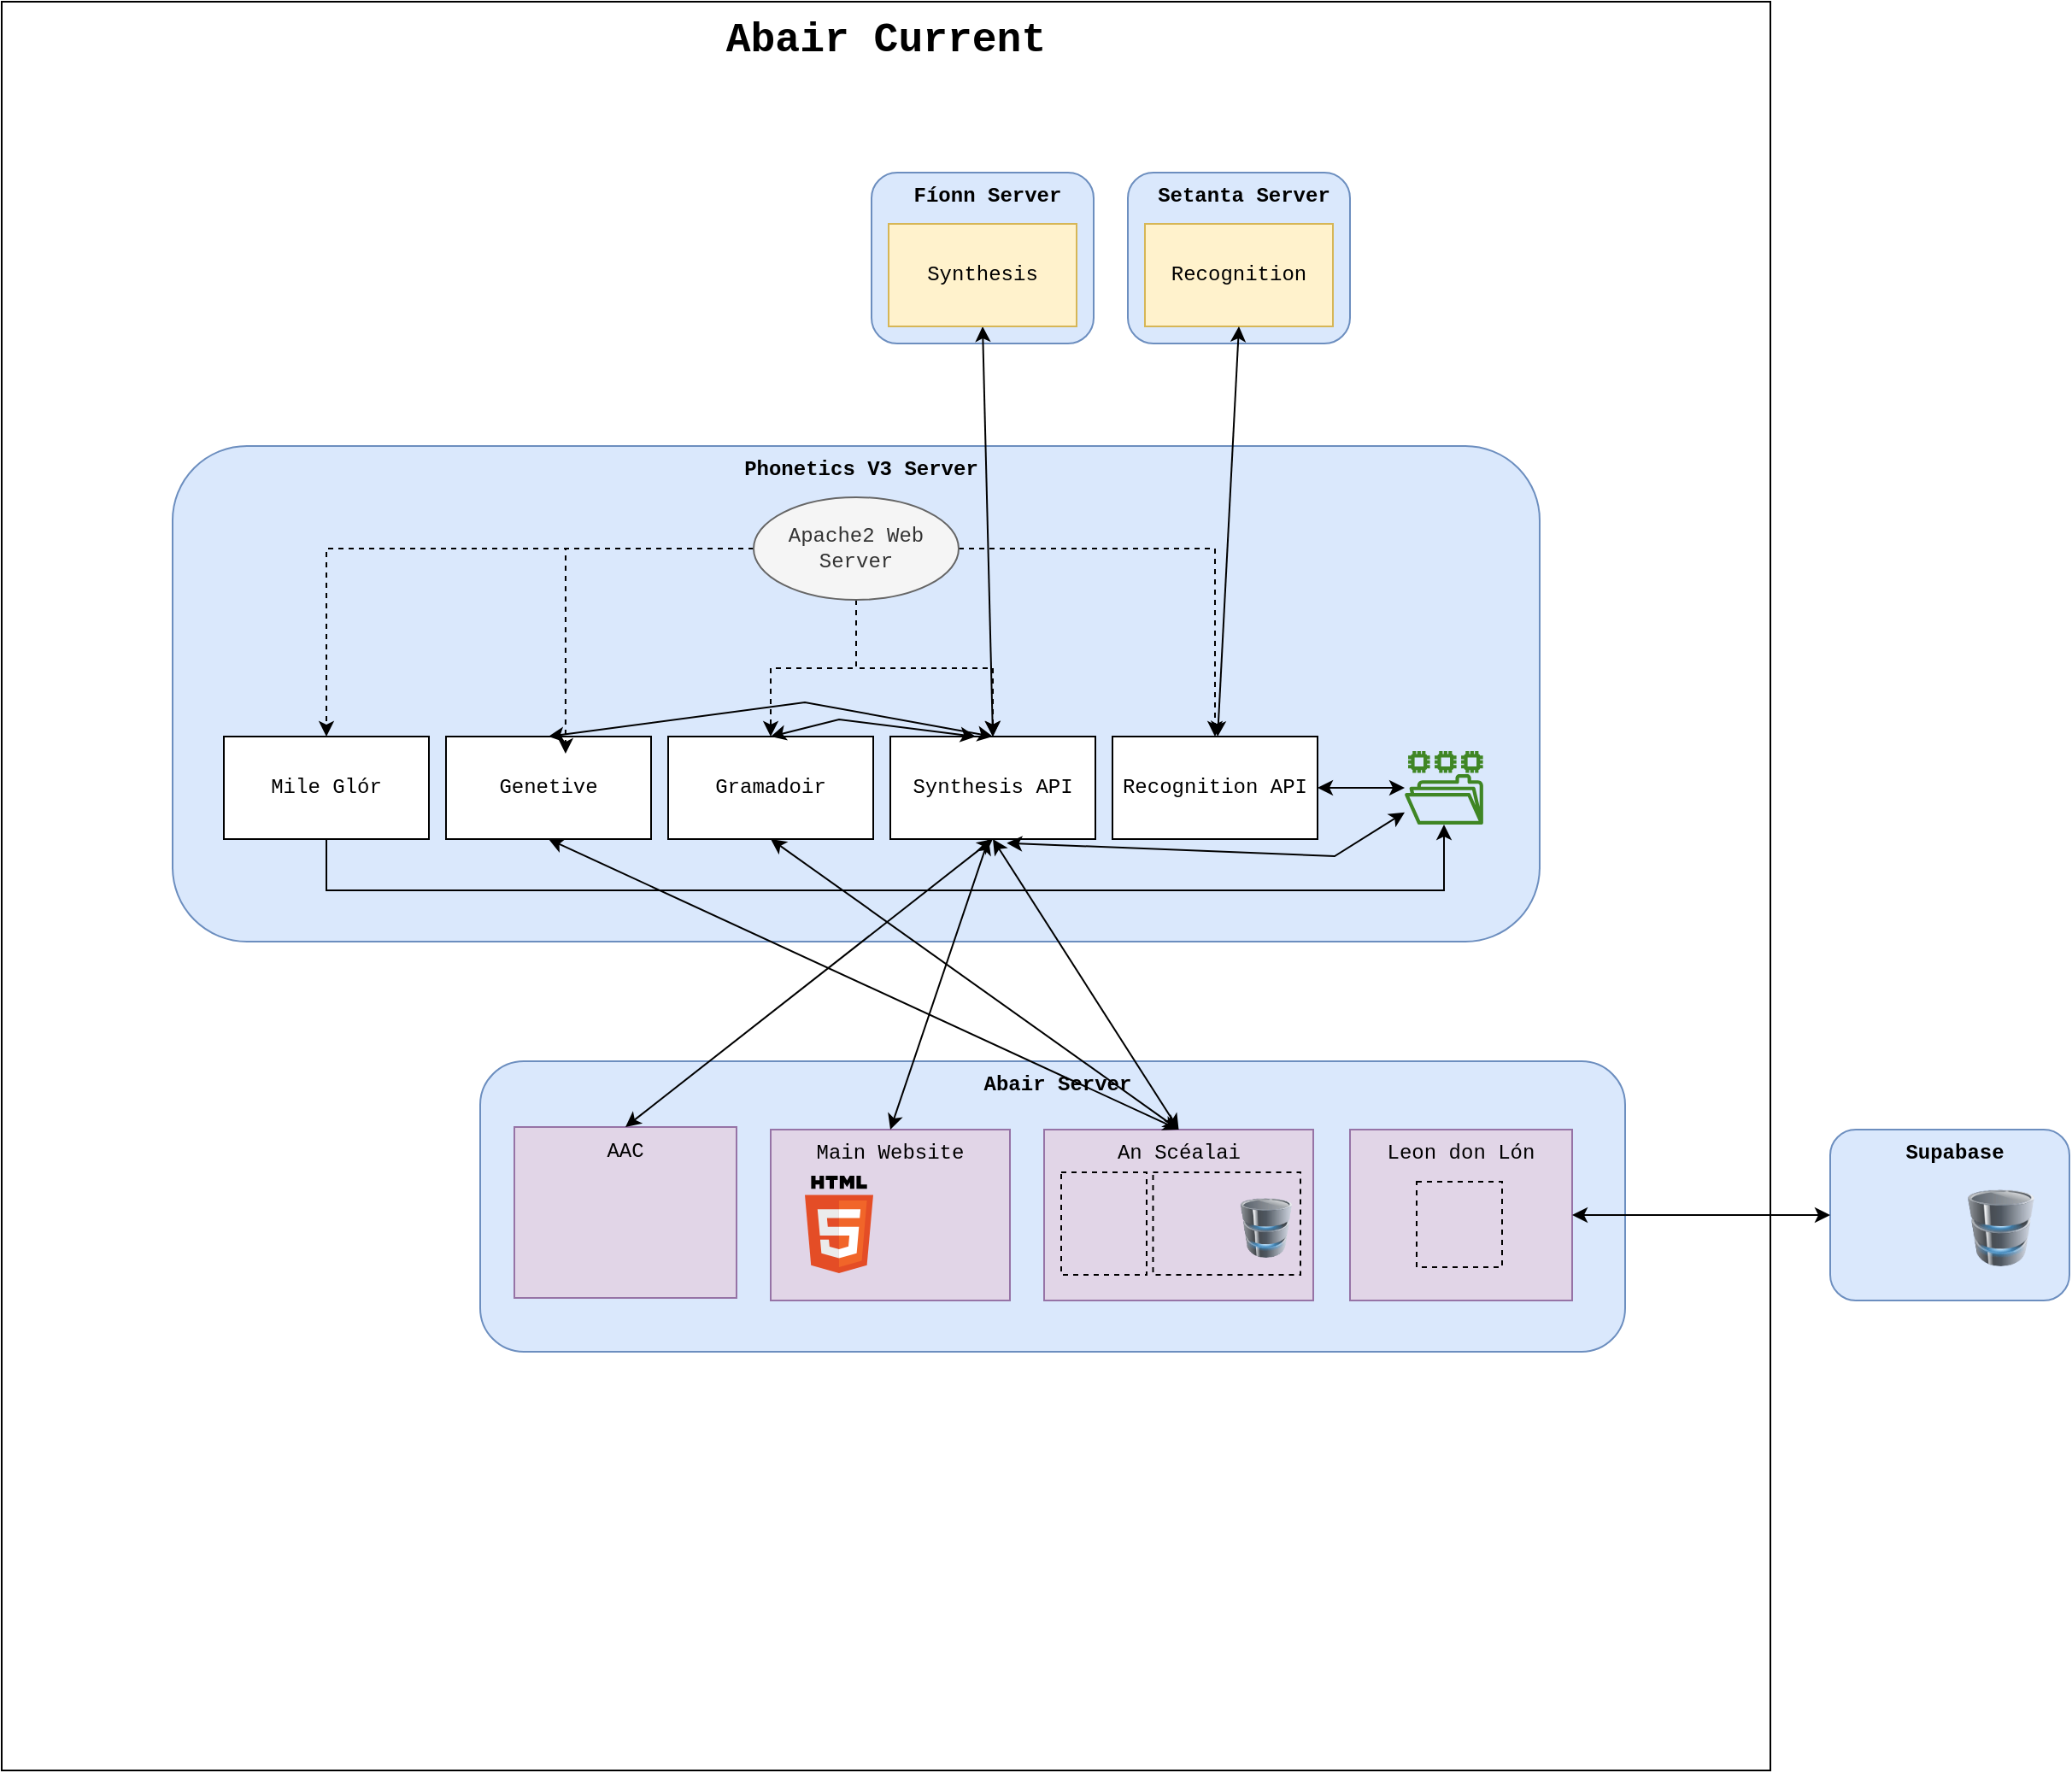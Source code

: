 <mxfile version="20.2.6" type="github">
  <diagram id="iL3Ci0VHsfsv6P6rhu0O" name="Page-1">
    <mxGraphModel dx="2324" dy="835" grid="1" gridSize="10" guides="1" tooltips="1" connect="1" arrows="1" fold="1" page="1" pageScale="1" pageWidth="827" pageHeight="1169" math="0" shadow="0">
      <root>
        <mxCell id="0" />
        <mxCell id="1" parent="0" />
        <mxCell id="GIwCOrzvr7B7RTmfqrwE-1" value="&lt;font face=&quot;Courier New&quot;&gt;&lt;b&gt;Abair Current&lt;/b&gt;&lt;/font&gt;" style="whiteSpace=wrap;html=1;aspect=fixed;verticalAlign=top;fontSize=24;fontFamily=Verdana;" parent="1" vertex="1">
          <mxGeometry x="-430" y="40" width="1035" height="1035" as="geometry" />
        </mxCell>
        <mxCell id="GIwCOrzvr7B7RTmfqrwE-10" value="Fíonn Server" style="rounded=1;whiteSpace=wrap;html=1;verticalAlign=top;align=center;labelPosition=center;verticalLabelPosition=middle;fontStyle=1;spacingTop=0;spacingLeft=6;fillColor=#dae8fc;strokeColor=#6c8ebf;fontFamily=Courier New;" parent="1" vertex="1">
          <mxGeometry x="79" y="140" width="130" height="100" as="geometry" />
        </mxCell>
        <mxCell id="GIwCOrzvr7B7RTmfqrwE-4" value="Phonetics V3 Server" style="rounded=1;whiteSpace=wrap;html=1;verticalAlign=top;align=center;labelPosition=center;verticalLabelPosition=middle;fontStyle=1;spacingTop=0;spacingLeft=6;fillColor=#dae8fc;strokeColor=#6c8ebf;fontFamily=Courier New;" parent="1" vertex="1">
          <mxGeometry x="-330" y="300" width="800" height="290" as="geometry" />
        </mxCell>
        <mxCell id="GIwCOrzvr7B7RTmfqrwE-6" value="" style="endArrow=classic;startArrow=classic;html=1;rounded=0;entryX=0.5;entryY=1;entryDx=0;entryDy=0;exitX=0.5;exitY=0;exitDx=0;exitDy=0;" parent="1" source="GIwCOrzvr7B7RTmfqrwE-8" target="GIwCOrzvr7B7RTmfqrwE-11" edge="1">
          <mxGeometry width="50" height="50" relative="1" as="geometry">
            <mxPoint x="150" y="340" as="sourcePoint" />
            <mxPoint x="155" y="310" as="targetPoint" />
          </mxGeometry>
        </mxCell>
        <mxCell id="GIwCOrzvr7B7RTmfqrwE-8" value="Synthesis API" style="rounded=0;whiteSpace=wrap;html=1;fontFamily=Courier New;" parent="1" vertex="1">
          <mxGeometry x="90" y="470" width="120" height="60" as="geometry" />
        </mxCell>
        <mxCell id="GIwCOrzvr7B7RTmfqrwE-9" value="Recognition API" style="rounded=0;whiteSpace=wrap;html=1;fontFamily=Courier New;" parent="1" vertex="1">
          <mxGeometry x="220" y="470" width="120" height="60" as="geometry" />
        </mxCell>
        <mxCell id="GIwCOrzvr7B7RTmfqrwE-11" value="Synthesis" style="rounded=0;whiteSpace=wrap;html=1;fillColor=#fff2cc;strokeColor=#d6b656;fontFamily=Courier New;" parent="1" vertex="1">
          <mxGeometry x="89" y="170" width="110" height="60" as="geometry" />
        </mxCell>
        <mxCell id="GIwCOrzvr7B7RTmfqrwE-12" value="Setanta Server" style="rounded=1;whiteSpace=wrap;html=1;verticalAlign=top;align=center;labelPosition=center;verticalLabelPosition=middle;fontStyle=1;spacingTop=0;spacingLeft=6;fillColor=#dae8fc;strokeColor=#6c8ebf;fontFamily=Courier New;" parent="1" vertex="1">
          <mxGeometry x="229" y="140" width="130" height="100" as="geometry" />
        </mxCell>
        <mxCell id="GIwCOrzvr7B7RTmfqrwE-13" value="Recognition" style="rounded=0;whiteSpace=wrap;html=1;fillColor=#fff2cc;strokeColor=#d6b656;fontFamily=Courier New;" parent="1" vertex="1">
          <mxGeometry x="239" y="170" width="110" height="60" as="geometry" />
        </mxCell>
        <mxCell id="GIwCOrzvr7B7RTmfqrwE-14" value="Abair Server" style="rounded=1;whiteSpace=wrap;html=1;verticalAlign=top;align=center;labelPosition=center;verticalLabelPosition=middle;fontStyle=1;spacingTop=0;spacingLeft=6;fillColor=#dae8fc;strokeColor=#6c8ebf;fontFamily=Courier New;" parent="1" vertex="1">
          <mxGeometry x="-150" y="660" width="670" height="170" as="geometry" />
        </mxCell>
        <mxCell id="GIwCOrzvr7B7RTmfqrwE-7" value="" style="endArrow=classic;startArrow=classic;html=1;rounded=0;entryX=0.5;entryY=1;entryDx=0;entryDy=0;" parent="1" source="GIwCOrzvr7B7RTmfqrwE-9" target="GIwCOrzvr7B7RTmfqrwE-13" edge="1">
          <mxGeometry width="50" height="50" relative="1" as="geometry">
            <mxPoint x="280" y="370" as="sourcePoint" />
            <mxPoint x="290" y="320" as="targetPoint" />
          </mxGeometry>
        </mxCell>
        <mxCell id="GIwCOrzvr7B7RTmfqrwE-17" value="Main Website" style="rounded=0;whiteSpace=wrap;html=1;fontFamily=Courier New;fillColor=#e1d5e7;strokeColor=#9673a6;verticalAlign=top;" parent="1" vertex="1">
          <mxGeometry x="20" y="700" width="140" height="100" as="geometry" />
        </mxCell>
        <mxCell id="GIwCOrzvr7B7RTmfqrwE-18" value="An Scéalai" style="rounded=0;whiteSpace=wrap;html=1;fontFamily=Courier New;fillColor=#e1d5e7;strokeColor=#9673a6;verticalAlign=top;" parent="1" vertex="1">
          <mxGeometry x="180" y="700" width="157.5" height="100" as="geometry" />
        </mxCell>
        <mxCell id="GIwCOrzvr7B7RTmfqrwE-19" value="" style="endArrow=classic;startArrow=classic;html=1;rounded=0;entryX=0.5;entryY=1;entryDx=0;entryDy=0;exitX=0.5;exitY=0;exitDx=0;exitDy=0;" parent="1" source="GIwCOrzvr7B7RTmfqrwE-17" edge="1">
          <mxGeometry width="50" height="50" relative="1" as="geometry">
            <mxPoint x="152.5" y="680" as="sourcePoint" />
            <mxPoint x="147.5" y="530" as="targetPoint" />
          </mxGeometry>
        </mxCell>
        <mxCell id="GIwCOrzvr7B7RTmfqrwE-20" value="" style="endArrow=classic;startArrow=classic;html=1;rounded=0;entryX=0.5;entryY=1;entryDx=0;entryDy=0;exitX=0.5;exitY=0;exitDx=0;exitDy=0;" parent="1" source="GIwCOrzvr7B7RTmfqrwE-18" target="GIwCOrzvr7B7RTmfqrwE-8" edge="1">
          <mxGeometry width="50" height="50" relative="1" as="geometry">
            <mxPoint x="160" y="710" as="sourcePoint" />
            <mxPoint x="157.5" y="540" as="targetPoint" />
          </mxGeometry>
        </mxCell>
        <mxCell id="GIwCOrzvr7B7RTmfqrwE-24" value="Leon don Lón" style="rounded=0;whiteSpace=wrap;html=1;fontFamily=Courier New;fillColor=#e1d5e7;strokeColor=#9673a6;verticalAlign=top;" parent="1" vertex="1">
          <mxGeometry x="359" y="700" width="130" height="100" as="geometry" />
        </mxCell>
        <mxCell id="GIwCOrzvr7B7RTmfqrwE-25" value="Supabase" style="rounded=1;whiteSpace=wrap;html=1;verticalAlign=top;align=center;labelPosition=center;verticalLabelPosition=middle;fontStyle=1;spacingTop=0;spacingLeft=6;fillColor=#dae8fc;strokeColor=#6c8ebf;fontFamily=Courier New;" parent="1" vertex="1">
          <mxGeometry x="640" y="700" width="140" height="100" as="geometry" />
        </mxCell>
        <mxCell id="GIwCOrzvr7B7RTmfqrwE-27" value="" style="image;html=1;image=img/lib/clip_art/computers/Database_128x128.png;rounded=0;fontFamily=Courier New;fontSize=24;" parent="1" vertex="1">
          <mxGeometry x="720" y="735" width="40" height="45" as="geometry" />
        </mxCell>
        <mxCell id="GIwCOrzvr7B7RTmfqrwE-28" value="" style="endArrow=classic;startArrow=classic;html=1;rounded=0;entryX=0;entryY=0.5;entryDx=0;entryDy=0;exitX=1;exitY=0.5;exitDx=0;exitDy=0;" parent="1" source="GIwCOrzvr7B7RTmfqrwE-24" target="GIwCOrzvr7B7RTmfqrwE-25" edge="1">
          <mxGeometry width="50" height="50" relative="1" as="geometry">
            <mxPoint x="515" y="740" as="sourcePoint" />
            <mxPoint x="645" y="570" as="targetPoint" />
          </mxGeometry>
        </mxCell>
        <mxCell id="GIwCOrzvr7B7RTmfqrwE-35" value="" style="rounded=0;whiteSpace=wrap;html=1;fontFamily=Courier New;fontSize=24;fillColor=none;dashed=1;strokeWidth=1;" parent="1" vertex="1">
          <mxGeometry x="243.75" y="725" width="86.25" height="60" as="geometry" />
        </mxCell>
        <mxCell id="GIwCOrzvr7B7RTmfqrwE-29" value="" style="image;html=1;image=img/lib/clip_art/computers/Database_128x128.png;rounded=0;fontFamily=Courier New;fontSize=24;" parent="1" vertex="1">
          <mxGeometry x="290" y="740" width="40" height="35" as="geometry" />
        </mxCell>
        <mxCell id="GIwCOrzvr7B7RTmfqrwE-31" value="" style="shape=image;html=1;verticalAlign=top;verticalLabelPosition=bottom;labelBackgroundColor=#ffffff;imageAspect=0;aspect=fixed;image=https://cdn1.iconfinder.com/data/icons/unicons-line-vol-5/24/react-128.png;rounded=0;fontFamily=Courier New;fontSize=24;fillColor=none;dashed=1;strokeWidth=1;" parent="1" vertex="1">
          <mxGeometry x="400" y="731.5" width="48" height="48" as="geometry" />
        </mxCell>
        <mxCell id="GIwCOrzvr7B7RTmfqrwE-32" value="" style="rounded=0;whiteSpace=wrap;html=1;fontFamily=Courier New;fontSize=24;fillColor=none;dashed=1;strokeWidth=1;" parent="1" vertex="1">
          <mxGeometry x="190" y="725" width="50" height="60" as="geometry" />
        </mxCell>
        <mxCell id="GIwCOrzvr7B7RTmfqrwE-33" value="" style="shape=image;html=1;verticalAlign=top;verticalLabelPosition=bottom;labelBackgroundColor=#ffffff;imageAspect=0;aspect=fixed;image=https://cdn1.iconfinder.com/data/icons/ionicons-fill-vol-1/512/logo-angular-128.png;rounded=0;fontFamily=Courier New;fontSize=24;" parent="1" vertex="1">
          <mxGeometry x="195" y="735" width="40" height="40" as="geometry" />
        </mxCell>
        <mxCell id="GIwCOrzvr7B7RTmfqrwE-36" value="" style="shape=image;html=1;verticalAlign=top;verticalLabelPosition=bottom;labelBackgroundColor=#ffffff;imageAspect=0;aspect=fixed;image=https://cdn4.iconfinder.com/data/icons/ios-web-user-interface-multi-circle-flat-vol-3/512/Authorisation_lock_padlock_password_privacy_safe_security-128.png;rounded=0;fontFamily=Courier New;fontSize=24;" parent="1" vertex="1">
          <mxGeometry x="252" y="737" width="38" height="38" as="geometry" />
        </mxCell>
        <mxCell id="GIwCOrzvr7B7RTmfqrwE-38" value="" style="rounded=0;whiteSpace=wrap;html=1;fontFamily=Courier New;fontSize=24;fillColor=none;dashed=1;strokeWidth=1;" parent="1" vertex="1">
          <mxGeometry x="398" y="730.5" width="50" height="50" as="geometry" />
        </mxCell>
        <mxCell id="GIwCOrzvr7B7RTmfqrwE-39" value="" style="shape=image;html=1;verticalAlign=top;verticalLabelPosition=bottom;labelBackgroundColor=#ffffff;imageAspect=0;aspect=fixed;image=https://cdn4.iconfinder.com/data/icons/ios-web-user-interface-multi-circle-flat-vol-3/512/Authorisation_lock_padlock_password_privacy_safe_security-128.png;rounded=0;fontFamily=Courier New;fontSize=24;" parent="1" vertex="1">
          <mxGeometry x="670" y="739.5" width="38" height="38" as="geometry" />
        </mxCell>
        <mxCell id="GIwCOrzvr7B7RTmfqrwE-41" value="" style="shape=image;html=1;verticalAlign=top;verticalLabelPosition=bottom;labelBackgroundColor=#ffffff;imageAspect=0;aspect=fixed;image=https://cdn1.iconfinder.com/data/icons/ionicons-fill-vol-2/512/logo-javascript-128.png;rounded=0;dashed=1;fontFamily=Courier New;fontSize=24;strokeWidth=1;fillColor=none;" parent="1" vertex="1">
          <mxGeometry x="90" y="733.25" width="48.5" height="48.5" as="geometry" />
        </mxCell>
        <mxCell id="GIwCOrzvr7B7RTmfqrwE-42" value="" style="dashed=0;outlineConnect=0;html=1;align=center;labelPosition=center;verticalLabelPosition=bottom;verticalAlign=top;shape=mxgraph.weblogos.html5;rounded=0;fontFamily=Courier New;fontSize=24;strokeWidth=1;fillColor=none;" parent="1" vertex="1">
          <mxGeometry x="40" y="727" width="40" height="57" as="geometry" />
        </mxCell>
        <mxCell id="GIwCOrzvr7B7RTmfqrwE-44" value="" style="sketch=0;outlineConnect=0;fontColor=#232F3E;gradientColor=none;fillColor=#3F8624;strokeColor=none;dashed=0;verticalLabelPosition=bottom;verticalAlign=top;align=center;html=1;fontSize=12;fontStyle=0;aspect=fixed;pointerEvents=1;shape=mxgraph.aws4.file_system;rounded=0;fontFamily=Courier New;" parent="1" vertex="1">
          <mxGeometry x="391" y="478.5" width="45.95" height="43" as="geometry" />
        </mxCell>
        <mxCell id="GIwCOrzvr7B7RTmfqrwE-45" value="" style="endArrow=classic;startArrow=classic;html=1;rounded=0;" parent="1" target="GIwCOrzvr7B7RTmfqrwE-44" edge="1">
          <mxGeometry width="50" height="50" relative="1" as="geometry">
            <mxPoint x="340" y="500" as="sourcePoint" />
            <mxPoint x="352.5" y="350" as="targetPoint" />
          </mxGeometry>
        </mxCell>
        <mxCell id="GIwCOrzvr7B7RTmfqrwE-46" value="AAC" style="rounded=0;whiteSpace=wrap;html=1;fontFamily=Courier New;fillColor=#e1d5e7;strokeColor=#9673a6;verticalAlign=top;" parent="1" vertex="1">
          <mxGeometry x="-130" y="698.5" width="130" height="100" as="geometry" />
        </mxCell>
        <mxCell id="GIwCOrzvr7B7RTmfqrwE-47" value="" style="endArrow=classic;startArrow=classic;html=1;rounded=0;entryX=0.5;entryY=1;entryDx=0;entryDy=0;exitX=0.5;exitY=0;exitDx=0;exitDy=0;" parent="1" target="GIwCOrzvr7B7RTmfqrwE-8" edge="1" source="GIwCOrzvr7B7RTmfqrwE-46">
          <mxGeometry width="50" height="50" relative="1" as="geometry">
            <mxPoint x="-137.5" y="700" as="sourcePoint" />
            <mxPoint x="-70" y="530" as="targetPoint" />
          </mxGeometry>
        </mxCell>
        <mxCell id="Kve-MDTgfpV6OKd4D6b1-1" value="&amp;nbsp;" style="text;whiteSpace=wrap;html=1;" vertex="1" parent="1">
          <mxGeometry x="-10" y="520" width="40" height="40" as="geometry" />
        </mxCell>
        <mxCell id="Kve-MDTgfpV6OKd4D6b1-34" value="Gramadoir" style="rounded=0;whiteSpace=wrap;html=1;fontFamily=Courier New;" vertex="1" parent="1">
          <mxGeometry x="-40" y="470" width="120" height="60" as="geometry" />
        </mxCell>
        <mxCell id="Kve-MDTgfpV6OKd4D6b1-35" value="Genetive" style="rounded=0;whiteSpace=wrap;html=1;fontFamily=Courier New;" vertex="1" parent="1">
          <mxGeometry x="-170" y="470" width="120" height="60" as="geometry" />
        </mxCell>
        <mxCell id="Kve-MDTgfpV6OKd4D6b1-36" value="" style="endArrow=classic;startArrow=classic;html=1;rounded=0;entryX=0.568;entryY=1.039;entryDx=0;entryDy=0;entryPerimeter=0;" edge="1" parent="1" source="GIwCOrzvr7B7RTmfqrwE-44" target="GIwCOrzvr7B7RTmfqrwE-8">
          <mxGeometry width="50" height="50" relative="1" as="geometry">
            <mxPoint x="268.75" y="710" as="sourcePoint" />
            <mxPoint x="160" y="540" as="targetPoint" />
            <Array as="points">
              <mxPoint x="350" y="540" />
            </Array>
          </mxGeometry>
        </mxCell>
        <mxCell id="Kve-MDTgfpV6OKd4D6b1-37" value="" style="endArrow=classic;startArrow=classic;html=1;rounded=0;entryX=0.5;entryY=1;entryDx=0;entryDy=0;exitX=0.5;exitY=0;exitDx=0;exitDy=0;" edge="1" parent="1" source="GIwCOrzvr7B7RTmfqrwE-18" target="Kve-MDTgfpV6OKd4D6b1-34">
          <mxGeometry width="50" height="50" relative="1" as="geometry">
            <mxPoint x="268.75" y="710" as="sourcePoint" />
            <mxPoint x="160" y="540" as="targetPoint" />
          </mxGeometry>
        </mxCell>
        <mxCell id="Kve-MDTgfpV6OKd4D6b1-38" value="" style="endArrow=classic;startArrow=classic;html=1;rounded=0;entryX=0.5;entryY=1;entryDx=0;entryDy=0;exitX=0.5;exitY=0;exitDx=0;exitDy=0;" edge="1" parent="1" source="GIwCOrzvr7B7RTmfqrwE-18" target="Kve-MDTgfpV6OKd4D6b1-35">
          <mxGeometry width="50" height="50" relative="1" as="geometry">
            <mxPoint x="268.75" y="710" as="sourcePoint" />
            <mxPoint x="30" y="540" as="targetPoint" />
          </mxGeometry>
        </mxCell>
        <mxCell id="Kve-MDTgfpV6OKd4D6b1-39" value="" style="endArrow=classic;startArrow=classic;html=1;rounded=0;entryX=0.5;entryY=0;entryDx=0;entryDy=0;" edge="1" parent="1" target="Kve-MDTgfpV6OKd4D6b1-34">
          <mxGeometry width="50" height="50" relative="1" as="geometry">
            <mxPoint x="140" y="470" as="sourcePoint" />
            <mxPoint x="90" y="320" as="targetPoint" />
            <Array as="points">
              <mxPoint x="60" y="460" />
            </Array>
          </mxGeometry>
        </mxCell>
        <mxCell id="Kve-MDTgfpV6OKd4D6b1-40" value="" style="endArrow=classic;startArrow=classic;html=1;rounded=0;entryX=0.5;entryY=0;entryDx=0;entryDy=0;exitX=0.5;exitY=0;exitDx=0;exitDy=0;" edge="1" parent="1" source="GIwCOrzvr7B7RTmfqrwE-8" target="Kve-MDTgfpV6OKd4D6b1-35">
          <mxGeometry width="50" height="50" relative="1" as="geometry">
            <mxPoint x="105" y="480" as="sourcePoint" />
            <mxPoint x="30" y="480" as="targetPoint" />
            <Array as="points">
              <mxPoint x="40" y="450" />
            </Array>
          </mxGeometry>
        </mxCell>
        <mxCell id="Kve-MDTgfpV6OKd4D6b1-45" style="edgeStyle=orthogonalEdgeStyle;rounded=0;orthogonalLoop=1;jettySize=auto;html=1;fontFamily=Courier New;dashed=1;" edge="1" parent="1" source="Kve-MDTgfpV6OKd4D6b1-41" target="Kve-MDTgfpV6OKd4D6b1-42">
          <mxGeometry relative="1" as="geometry" />
        </mxCell>
        <mxCell id="Kve-MDTgfpV6OKd4D6b1-46" style="edgeStyle=orthogonalEdgeStyle;rounded=0;orthogonalLoop=1;jettySize=auto;html=1;entryX=0.583;entryY=0.167;entryDx=0;entryDy=0;entryPerimeter=0;dashed=1;fontFamily=Courier New;" edge="1" parent="1" source="Kve-MDTgfpV6OKd4D6b1-41" target="Kve-MDTgfpV6OKd4D6b1-35">
          <mxGeometry relative="1" as="geometry" />
        </mxCell>
        <mxCell id="Kve-MDTgfpV6OKd4D6b1-47" style="edgeStyle=orthogonalEdgeStyle;rounded=0;orthogonalLoop=1;jettySize=auto;html=1;entryX=0.5;entryY=0;entryDx=0;entryDy=0;dashed=1;fontFamily=Courier New;" edge="1" parent="1" source="Kve-MDTgfpV6OKd4D6b1-41" target="Kve-MDTgfpV6OKd4D6b1-34">
          <mxGeometry relative="1" as="geometry" />
        </mxCell>
        <mxCell id="Kve-MDTgfpV6OKd4D6b1-48" style="edgeStyle=orthogonalEdgeStyle;rounded=0;orthogonalLoop=1;jettySize=auto;html=1;dashed=1;fontFamily=Courier New;" edge="1" parent="1" source="Kve-MDTgfpV6OKd4D6b1-41" target="GIwCOrzvr7B7RTmfqrwE-8">
          <mxGeometry relative="1" as="geometry" />
        </mxCell>
        <mxCell id="Kve-MDTgfpV6OKd4D6b1-49" style="edgeStyle=orthogonalEdgeStyle;rounded=0;orthogonalLoop=1;jettySize=auto;html=1;entryX=0.5;entryY=0;entryDx=0;entryDy=0;dashed=1;fontFamily=Courier New;" edge="1" parent="1" source="Kve-MDTgfpV6OKd4D6b1-41" target="GIwCOrzvr7B7RTmfqrwE-9">
          <mxGeometry relative="1" as="geometry" />
        </mxCell>
        <mxCell id="Kve-MDTgfpV6OKd4D6b1-41" value="Apache2 Web Server" style="ellipse;whiteSpace=wrap;html=1;fontFamily=Courier New;fillColor=#f5f5f5;fontColor=#333333;strokeColor=#666666;" vertex="1" parent="1">
          <mxGeometry x="10" y="330" width="120" height="60" as="geometry" />
        </mxCell>
        <mxCell id="Kve-MDTgfpV6OKd4D6b1-42" value="Mile Glór" style="rounded=0;whiteSpace=wrap;html=1;fontFamily=Courier New;" vertex="1" parent="1">
          <mxGeometry x="-300" y="470" width="120" height="60" as="geometry" />
        </mxCell>
        <mxCell id="Kve-MDTgfpV6OKd4D6b1-43" style="edgeStyle=orthogonalEdgeStyle;rounded=0;orthogonalLoop=1;jettySize=auto;html=1;fontFamily=Courier New;" edge="1" parent="1" source="Kve-MDTgfpV6OKd4D6b1-42" target="GIwCOrzvr7B7RTmfqrwE-44">
          <mxGeometry relative="1" as="geometry">
            <Array as="points">
              <mxPoint x="-240" y="560" />
              <mxPoint x="414" y="560" />
            </Array>
          </mxGeometry>
        </mxCell>
      </root>
    </mxGraphModel>
  </diagram>
</mxfile>
